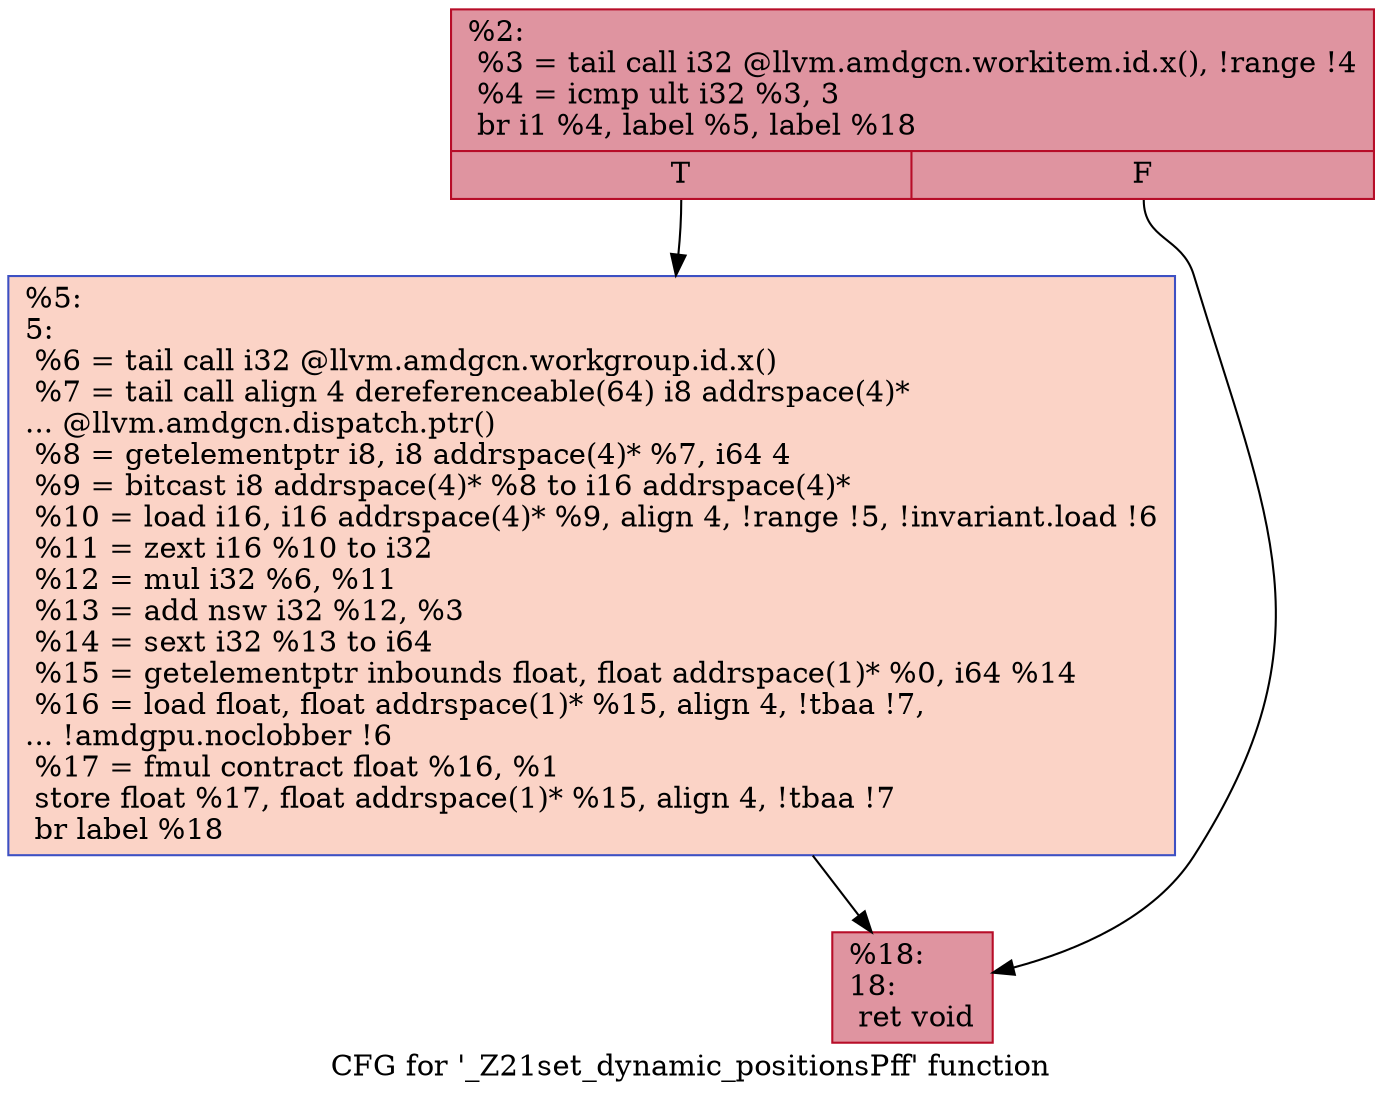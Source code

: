 digraph "CFG for '_Z21set_dynamic_positionsPff' function" {
	label="CFG for '_Z21set_dynamic_positionsPff' function";

	Node0x4c7bf50 [shape=record,color="#b70d28ff", style=filled, fillcolor="#b70d2870",label="{%2:\l  %3 = tail call i32 @llvm.amdgcn.workitem.id.x(), !range !4\l  %4 = icmp ult i32 %3, 3\l  br i1 %4, label %5, label %18\l|{<s0>T|<s1>F}}"];
	Node0x4c7bf50:s0 -> Node0x4c7d3d0;
	Node0x4c7bf50:s1 -> Node0x4c7d460;
	Node0x4c7d3d0 [shape=record,color="#3d50c3ff", style=filled, fillcolor="#f59c7d70",label="{%5:\l5:                                                \l  %6 = tail call i32 @llvm.amdgcn.workgroup.id.x()\l  %7 = tail call align 4 dereferenceable(64) i8 addrspace(4)*\l... @llvm.amdgcn.dispatch.ptr()\l  %8 = getelementptr i8, i8 addrspace(4)* %7, i64 4\l  %9 = bitcast i8 addrspace(4)* %8 to i16 addrspace(4)*\l  %10 = load i16, i16 addrspace(4)* %9, align 4, !range !5, !invariant.load !6\l  %11 = zext i16 %10 to i32\l  %12 = mul i32 %6, %11\l  %13 = add nsw i32 %12, %3\l  %14 = sext i32 %13 to i64\l  %15 = getelementptr inbounds float, float addrspace(1)* %0, i64 %14\l  %16 = load float, float addrspace(1)* %15, align 4, !tbaa !7,\l... !amdgpu.noclobber !6\l  %17 = fmul contract float %16, %1\l  store float %17, float addrspace(1)* %15, align 4, !tbaa !7\l  br label %18\l}"];
	Node0x4c7d3d0 -> Node0x4c7d460;
	Node0x4c7d460 [shape=record,color="#b70d28ff", style=filled, fillcolor="#b70d2870",label="{%18:\l18:                                               \l  ret void\l}"];
}
